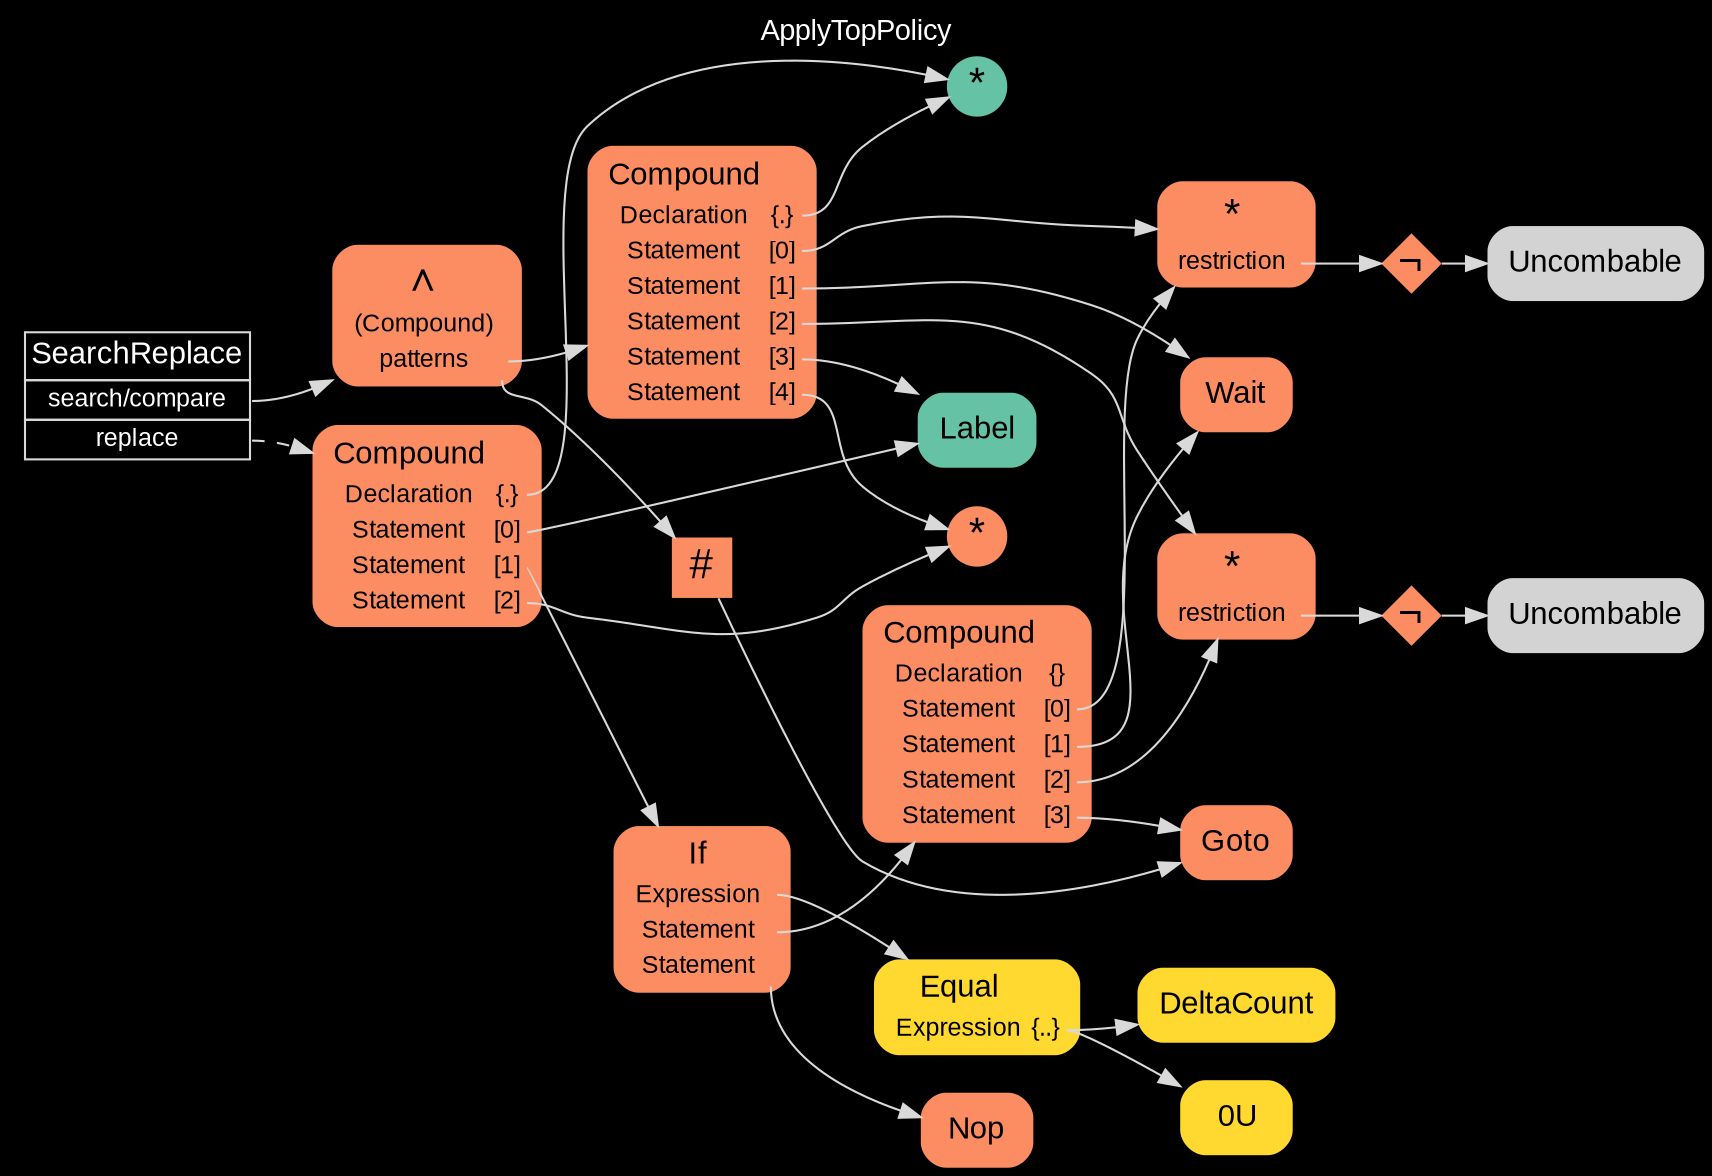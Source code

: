 digraph "ApplyTopPolicy" {
label = "ApplyTopPolicy"
labelloc = t
graph [
    rankdir = "LR"
    ranksep = 0.3
    bgcolor = black
    color = grey85
    fontcolor = white
    fontname = "Arial"
];
node [
    fontname = "Arial"
];
edge [
    fontname = "Arial"
];

// -------------------- transformation figure --------------------
// -------- block CR#B-4-74 ----------
"CR#B-4-74" [
    fillcolor = black
    fontsize = "12"
    fontcolor = grey60
    shape = "plaintext"
    label = <<TABLE BORDER="0" CELLBORDER="1" CELLSPACING="0">
     <TR><TD><FONT COLOR="white" POINT-SIZE="15">SearchReplace</FONT></TD></TR>
     <TR><TD PORT="port0"><FONT COLOR="white" POINT-SIZE="12">search/compare</FONT></TD></TR>
     <TR><TD PORT="port1"><FONT COLOR="white" POINT-SIZE="12">replace</FONT></TD></TR>
    </TABLE>>
    style = "filled"
    color = grey85
];

// -------- block #B-2-1548 ----------
"#B-2-1548" [
    fillcolor = "/set28/2"
    fontsize = "12"
    fontcolor = grey60
    shape = "plaintext"
    label = <<TABLE BORDER="0" CELLBORDER="0" CELLSPACING="0">
     <TR><TD><FONT COLOR="black" POINT-SIZE="20">∧</FONT></TD></TR>
     <TR><TD><FONT COLOR="black" POINT-SIZE="12">(Compound)</FONT></TD><TD PORT="port0"></TD></TR>
     <TR><TD><FONT COLOR="black" POINT-SIZE="12">patterns</FONT></TD><TD PORT="port1"></TD></TR>
    </TABLE>>
    style = "rounded,filled"
];

// -------- block #B-2-1549 ----------
"#B-2-1549" [
    fillcolor = "/set28/2"
    fontsize = "12"
    fontcolor = grey60
    shape = "plaintext"
    label = <<TABLE BORDER="0" CELLBORDER="0" CELLSPACING="0">
     <TR><TD><FONT COLOR="black" POINT-SIZE="15">Compound</FONT></TD></TR>
     <TR><TD><FONT COLOR="black" POINT-SIZE="12">Declaration</FONT></TD><TD PORT="port0"><FONT COLOR="black" POINT-SIZE="12">{.}</FONT></TD></TR>
     <TR><TD><FONT COLOR="black" POINT-SIZE="12">Statement</FONT></TD><TD PORT="port1"><FONT COLOR="black" POINT-SIZE="12">[0]</FONT></TD></TR>
     <TR><TD><FONT COLOR="black" POINT-SIZE="12">Statement</FONT></TD><TD PORT="port2"><FONT COLOR="black" POINT-SIZE="12">[1]</FONT></TD></TR>
     <TR><TD><FONT COLOR="black" POINT-SIZE="12">Statement</FONT></TD><TD PORT="port3"><FONT COLOR="black" POINT-SIZE="12">[2]</FONT></TD></TR>
     <TR><TD><FONT COLOR="black" POINT-SIZE="12">Statement</FONT></TD><TD PORT="port4"><FONT COLOR="black" POINT-SIZE="12">[3]</FONT></TD></TR>
     <TR><TD><FONT COLOR="black" POINT-SIZE="12">Statement</FONT></TD><TD PORT="port5"><FONT COLOR="black" POINT-SIZE="12">[4]</FONT></TD></TR>
    </TABLE>>
    style = "rounded,filled"
];

// -------- block #B-2-1552 ----------
"#B-2-1552" [
    fillcolor = "/set28/1"
    fontsize = "12"
    fontcolor = grey60
    shape = "circle"
    label = <<FONT COLOR="black" POINT-SIZE="20">*</FONT>>
    style = "filled"
    penwidth = 0.0
    fixedsize = true
    width = 0.4
    height = 0.4
];

// -------- block #B-2-1553 ----------
"#B-2-1553" [
    fillcolor = "/set28/2"
    fontsize = "12"
    fontcolor = grey60
    shape = "plaintext"
    label = <<TABLE BORDER="0" CELLBORDER="0" CELLSPACING="0">
     <TR><TD><FONT COLOR="black" POINT-SIZE="20">*</FONT></TD></TR>
     <TR><TD><FONT COLOR="black" POINT-SIZE="12">restriction</FONT></TD><TD PORT="port0"></TD></TR>
    </TABLE>>
    style = "rounded,filled"
];

// -------- block #B-2-1567 ----------
"#B-2-1567" [
    fillcolor = "/set28/2"
    fontsize = "12"
    fontcolor = grey60
    shape = "diamond"
    label = <<FONT COLOR="black" POINT-SIZE="20">¬</FONT>>
    style = "filled"
    penwidth = 0.0
    fixedsize = true
    width = 0.4
    height = 0.4
];

// -------- block #B-2-1569 ----------
"#B-2-1569" [
    fontsize = "12"
    fontcolor = grey60
    shape = "plaintext"
    label = <<TABLE BORDER="0" CELLBORDER="0" CELLSPACING="0">
     <TR><TD><FONT COLOR="black" POINT-SIZE="15">Uncombable</FONT></TD></TR>
    </TABLE>>
    style = "rounded,filled"
];

// -------- block #B-2-1564 ----------
"#B-2-1564" [
    fillcolor = "/set28/2"
    fontsize = "12"
    fontcolor = grey60
    shape = "plaintext"
    label = <<TABLE BORDER="0" CELLBORDER="0" CELLSPACING="0">
     <TR><TD><FONT COLOR="black" POINT-SIZE="15">Wait</FONT></TD></TR>
    </TABLE>>
    style = "rounded,filled"
];

// -------- block #B-2-1554 ----------
"#B-2-1554" [
    fillcolor = "/set28/2"
    fontsize = "12"
    fontcolor = grey60
    shape = "plaintext"
    label = <<TABLE BORDER="0" CELLBORDER="0" CELLSPACING="0">
     <TR><TD><FONT COLOR="black" POINT-SIZE="20">*</FONT></TD></TR>
     <TR><TD><FONT COLOR="black" POINT-SIZE="12">restriction</FONT></TD><TD PORT="port0"></TD></TR>
    </TABLE>>
    style = "rounded,filled"
];

// -------- block #B-2-1568 ----------
"#B-2-1568" [
    fillcolor = "/set28/2"
    fontsize = "12"
    fontcolor = grey60
    shape = "diamond"
    label = <<FONT COLOR="black" POINT-SIZE="20">¬</FONT>>
    style = "filled"
    penwidth = 0.0
    fixedsize = true
    width = 0.4
    height = 0.4
];

// -------- block #B-2-1570 ----------
"#B-2-1570" [
    fontsize = "12"
    fontcolor = grey60
    shape = "plaintext"
    label = <<TABLE BORDER="0" CELLBORDER="0" CELLSPACING="0">
     <TR><TD><FONT COLOR="black" POINT-SIZE="15">Uncombable</FONT></TD></TR>
    </TABLE>>
    style = "rounded,filled"
];

// -------- block #B-2-1556 ----------
"#B-2-1556" [
    fillcolor = "/set28/1"
    fontsize = "12"
    fontcolor = grey60
    shape = "plaintext"
    label = <<TABLE BORDER="0" CELLBORDER="0" CELLSPACING="0">
     <TR><TD><FONT COLOR="black" POINT-SIZE="15">Label</FONT></TD></TR>
    </TABLE>>
    style = "rounded,filled"
];

// -------- block #B-2-1555 ----------
"#B-2-1555" [
    fillcolor = "/set28/2"
    fontsize = "12"
    fontcolor = grey60
    shape = "circle"
    label = <<FONT COLOR="black" POINT-SIZE="20">*</FONT>>
    style = "filled"
    penwidth = 0.0
    fixedsize = true
    width = 0.4
    height = 0.4
];

// -------- block #B-2-1565 ----------
"#B-2-1565" [
    fillcolor = "/set28/2"
    fontsize = "12"
    fontcolor = grey60
    shape = "square"
    label = <<FONT COLOR="black" POINT-SIZE="20">#</FONT>>
    style = "filled"
    penwidth = 0.0
    fixedsize = true
    width = 0.4
    height = 0.4
];

// -------- block #B-2-1566 ----------
"#B-2-1566" [
    fillcolor = "/set28/2"
    fontsize = "12"
    fontcolor = grey60
    shape = "plaintext"
    label = <<TABLE BORDER="0" CELLBORDER="0" CELLSPACING="0">
     <TR><TD><FONT COLOR="black" POINT-SIZE="15">Goto</FONT></TD></TR>
    </TABLE>>
    style = "rounded,filled"
];

// -------- block #B-2-1550 ----------
"#B-2-1550" [
    fillcolor = "/set28/2"
    fontsize = "12"
    fontcolor = grey60
    shape = "plaintext"
    label = <<TABLE BORDER="0" CELLBORDER="0" CELLSPACING="0">
     <TR><TD><FONT COLOR="black" POINT-SIZE="15">Compound</FONT></TD></TR>
     <TR><TD><FONT COLOR="black" POINT-SIZE="12">Declaration</FONT></TD><TD PORT="port0"><FONT COLOR="black" POINT-SIZE="12">{.}</FONT></TD></TR>
     <TR><TD><FONT COLOR="black" POINT-SIZE="12">Statement</FONT></TD><TD PORT="port1"><FONT COLOR="black" POINT-SIZE="12">[0]</FONT></TD></TR>
     <TR><TD><FONT COLOR="black" POINT-SIZE="12">Statement</FONT></TD><TD PORT="port2"><FONT COLOR="black" POINT-SIZE="12">[1]</FONT></TD></TR>
     <TR><TD><FONT COLOR="black" POINT-SIZE="12">Statement</FONT></TD><TD PORT="port3"><FONT COLOR="black" POINT-SIZE="12">[2]</FONT></TD></TR>
    </TABLE>>
    style = "rounded,filled"
];

// -------- block #B-2-1560 ----------
"#B-2-1560" [
    fillcolor = "/set28/2"
    fontsize = "12"
    fontcolor = grey60
    shape = "plaintext"
    label = <<TABLE BORDER="0" CELLBORDER="0" CELLSPACING="0">
     <TR><TD><FONT COLOR="black" POINT-SIZE="15">If</FONT></TD></TR>
     <TR><TD><FONT COLOR="black" POINT-SIZE="12">Expression</FONT></TD><TD PORT="port0"></TD></TR>
     <TR><TD><FONT COLOR="black" POINT-SIZE="12">Statement</FONT></TD><TD PORT="port1"></TD></TR>
     <TR><TD><FONT COLOR="black" POINT-SIZE="12">Statement</FONT></TD><TD PORT="port2"></TD></TR>
    </TABLE>>
    style = "rounded,filled"
];

// -------- block #B-2-1561 ----------
"#B-2-1561" [
    fillcolor = "/set28/6"
    fontsize = "12"
    fontcolor = grey60
    shape = "plaintext"
    label = <<TABLE BORDER="0" CELLBORDER="0" CELLSPACING="0">
     <TR><TD><FONT COLOR="black" POINT-SIZE="15">Equal</FONT></TD></TR>
     <TR><TD><FONT COLOR="black" POINT-SIZE="12">Expression</FONT></TD><TD PORT="port0"><FONT COLOR="black" POINT-SIZE="12">{..}</FONT></TD></TR>
    </TABLE>>
    style = "rounded,filled"
];

// -------- block #B-2-1562 ----------
"#B-2-1562" [
    fillcolor = "/set28/6"
    fontsize = "12"
    fontcolor = grey60
    shape = "plaintext"
    label = <<TABLE BORDER="0" CELLBORDER="0" CELLSPACING="0">
     <TR><TD><FONT COLOR="black" POINT-SIZE="15">DeltaCount</FONT></TD></TR>
    </TABLE>>
    style = "rounded,filled"
];

// -------- block #B-2-1563 ----------
"#B-2-1563" [
    fillcolor = "/set28/6"
    fontsize = "12"
    fontcolor = grey60
    shape = "plaintext"
    label = <<TABLE BORDER="0" CELLBORDER="0" CELLSPACING="0">
     <TR><TD><FONT COLOR="black" POINT-SIZE="15">0U</FONT></TD></TR>
    </TABLE>>
    style = "rounded,filled"
];

// -------- block #B-2-1551 ----------
"#B-2-1551" [
    fillcolor = "/set28/2"
    fontsize = "12"
    fontcolor = grey60
    shape = "plaintext"
    label = <<TABLE BORDER="0" CELLBORDER="0" CELLSPACING="0">
     <TR><TD><FONT COLOR="black" POINT-SIZE="15">Compound</FONT></TD></TR>
     <TR><TD><FONT COLOR="black" POINT-SIZE="12">Declaration</FONT></TD><TD PORT="port0"><FONT COLOR="black" POINT-SIZE="12">{}</FONT></TD></TR>
     <TR><TD><FONT COLOR="black" POINT-SIZE="12">Statement</FONT></TD><TD PORT="port1"><FONT COLOR="black" POINT-SIZE="12">[0]</FONT></TD></TR>
     <TR><TD><FONT COLOR="black" POINT-SIZE="12">Statement</FONT></TD><TD PORT="port2"><FONT COLOR="black" POINT-SIZE="12">[1]</FONT></TD></TR>
     <TR><TD><FONT COLOR="black" POINT-SIZE="12">Statement</FONT></TD><TD PORT="port3"><FONT COLOR="black" POINT-SIZE="12">[2]</FONT></TD></TR>
     <TR><TD><FONT COLOR="black" POINT-SIZE="12">Statement</FONT></TD><TD PORT="port4"><FONT COLOR="black" POINT-SIZE="12">[3]</FONT></TD></TR>
    </TABLE>>
    style = "rounded,filled"
];

// -------- block #B-2-1571 ----------
"#B-2-1571" [
    fillcolor = "/set28/2"
    fontsize = "12"
    fontcolor = grey60
    shape = "plaintext"
    label = <<TABLE BORDER="0" CELLBORDER="0" CELLSPACING="0">
     <TR><TD><FONT COLOR="black" POINT-SIZE="15">Nop</FONT></TD></TR>
    </TABLE>>
    style = "rounded,filled"
];

"CR#B-4-74":port0 -> "#B-2-1548" [
    color = grey85
    fontcolor = white
];

"CR#B-4-74":port1 -> "#B-2-1550" [
    style="dashed"
    color = grey85
    fontcolor = white
];

"#B-2-1548":port1 -> "#B-2-1549" [
    color = grey85
    fontcolor = white
];

"#B-2-1548":port1 -> "#B-2-1565" [
    color = grey85
    fontcolor = white
];

"#B-2-1549":port0 -> "#B-2-1552" [
    color = grey85
    fontcolor = white
];

"#B-2-1549":port1 -> "#B-2-1553" [
    color = grey85
    fontcolor = white
];

"#B-2-1549":port2 -> "#B-2-1564" [
    color = grey85
    fontcolor = white
];

"#B-2-1549":port3 -> "#B-2-1554" [
    color = grey85
    fontcolor = white
];

"#B-2-1549":port4 -> "#B-2-1556" [
    color = grey85
    fontcolor = white
];

"#B-2-1549":port5 -> "#B-2-1555" [
    color = grey85
    fontcolor = white
];

"#B-2-1553":port0 -> "#B-2-1567" [
    color = grey85
    fontcolor = white
];

"#B-2-1567" -> "#B-2-1569" [
    color = grey85
    fontcolor = white
];

"#B-2-1554":port0 -> "#B-2-1568" [
    color = grey85
    fontcolor = white
];

"#B-2-1568" -> "#B-2-1570" [
    color = grey85
    fontcolor = white
];

"#B-2-1565" -> "#B-2-1566" [
    color = grey85
    fontcolor = white
];

"#B-2-1550":port0 -> "#B-2-1552" [
    color = grey85
    fontcolor = white
];

"#B-2-1550":port1 -> "#B-2-1556" [
    color = grey85
    fontcolor = white
];

"#B-2-1550":port2 -> "#B-2-1560" [
    color = grey85
    fontcolor = white
];

"#B-2-1550":port3 -> "#B-2-1555" [
    color = grey85
    fontcolor = white
];

"#B-2-1560":port0 -> "#B-2-1561" [
    color = grey85
    fontcolor = white
];

"#B-2-1560":port1 -> "#B-2-1551" [
    color = grey85
    fontcolor = white
];

"#B-2-1560":port2 -> "#B-2-1571" [
    color = grey85
    fontcolor = white
];

"#B-2-1561":port0 -> "#B-2-1562" [
    color = grey85
    fontcolor = white
];

"#B-2-1561":port0 -> "#B-2-1563" [
    color = grey85
    fontcolor = white
];

"#B-2-1551":port1 -> "#B-2-1553" [
    color = grey85
    fontcolor = white
];

"#B-2-1551":port2 -> "#B-2-1564" [
    color = grey85
    fontcolor = white
];

"#B-2-1551":port3 -> "#B-2-1554" [
    color = grey85
    fontcolor = white
];

"#B-2-1551":port4 -> "#B-2-1566" [
    color = grey85
    fontcolor = white
];


}
